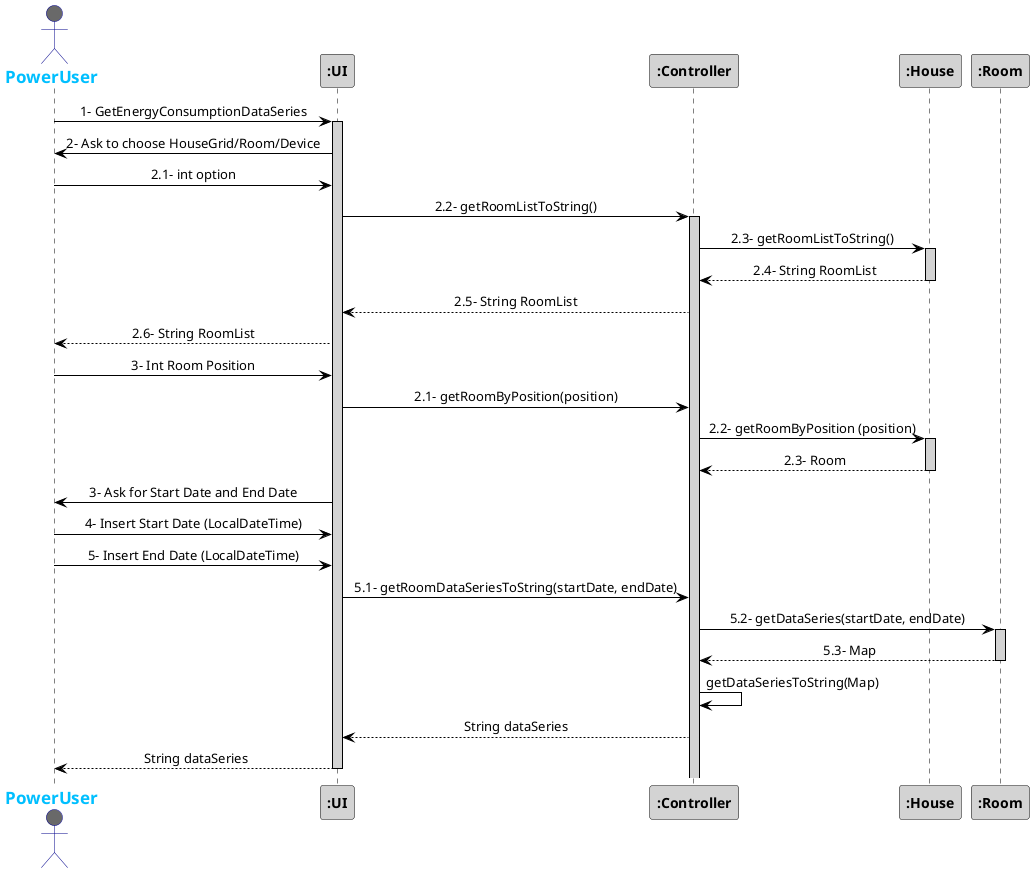 @startuml
skinparam sequenceMessageAlign center
skinparam sequence {
	ArrowColor Black
	ActorBorderColor DarkBlue
	LifeLineBorderColor black
	LifeLineBackgroundColor LightGrey

	ParticipantBorderColor Black
	ParticipantBackgroundColor LightGrey
	ParticipantFontStyle Bold

	ActorBackgroundColor DimGrey
	ActorFontColor DeepSkyBlue
	ActorFontStyle Bold
	ActorFontSize 17
	ActorFontName Aapex
}

actor PowerUser
PowerUser -> ":UI": 1- GetEnergyConsumptionDataSeries
activate ":UI"
PowerUser <- ":UI": 2- Ask to choose HouseGrid/Room/Device
PowerUser -> ":UI": 2.1- int option
":UI" -> ":Controller": 2.2- getRoomListToString()
activate ":Controller"
":Controller" -> ":House": 2.3- getRoomListToString()
activate ":House"
":Controller" <-- ":House": 2.4- String RoomList
deactivate ":House"
":UI" <-- ":Controller": 2.5- String RoomList
PowerUser <-- ":UI": 2.6- String RoomList

PowerUser -> ":UI": 3- Int Room Position
":UI" -> ":Controller": 2.1- getRoomByPosition(position)
":Controller" -> ":House": 2.2- getRoomByPosition (position)
activate ":House"
":Controller" <-- ":House": 2.3- Room
deactivate ":House"

PowerUser <- ":UI": 3- Ask for Start Date and End Date

PowerUser -> ":UI": 4- Insert Start Date (LocalDateTime)
PowerUser -> ":UI": 5- Insert End Date (LocalDateTime)
":UI" -> ":Controller": 5.1- getRoomDataSeriesToString(startDate, endDate)
":Controller" -> ":Room": 5.2- getDataSeries(startDate, endDate)
activate ":Room"
":Controller" <-- ":Room": 5.3- Map
deactivate ":Room"
":Controller" -> ":Controller": getDataSeriesToString(Map)
":Controller" --> ":UI": String dataSeries
PowerUser <-- ":UI": String dataSeries
deactivate ":UI"

@enduml